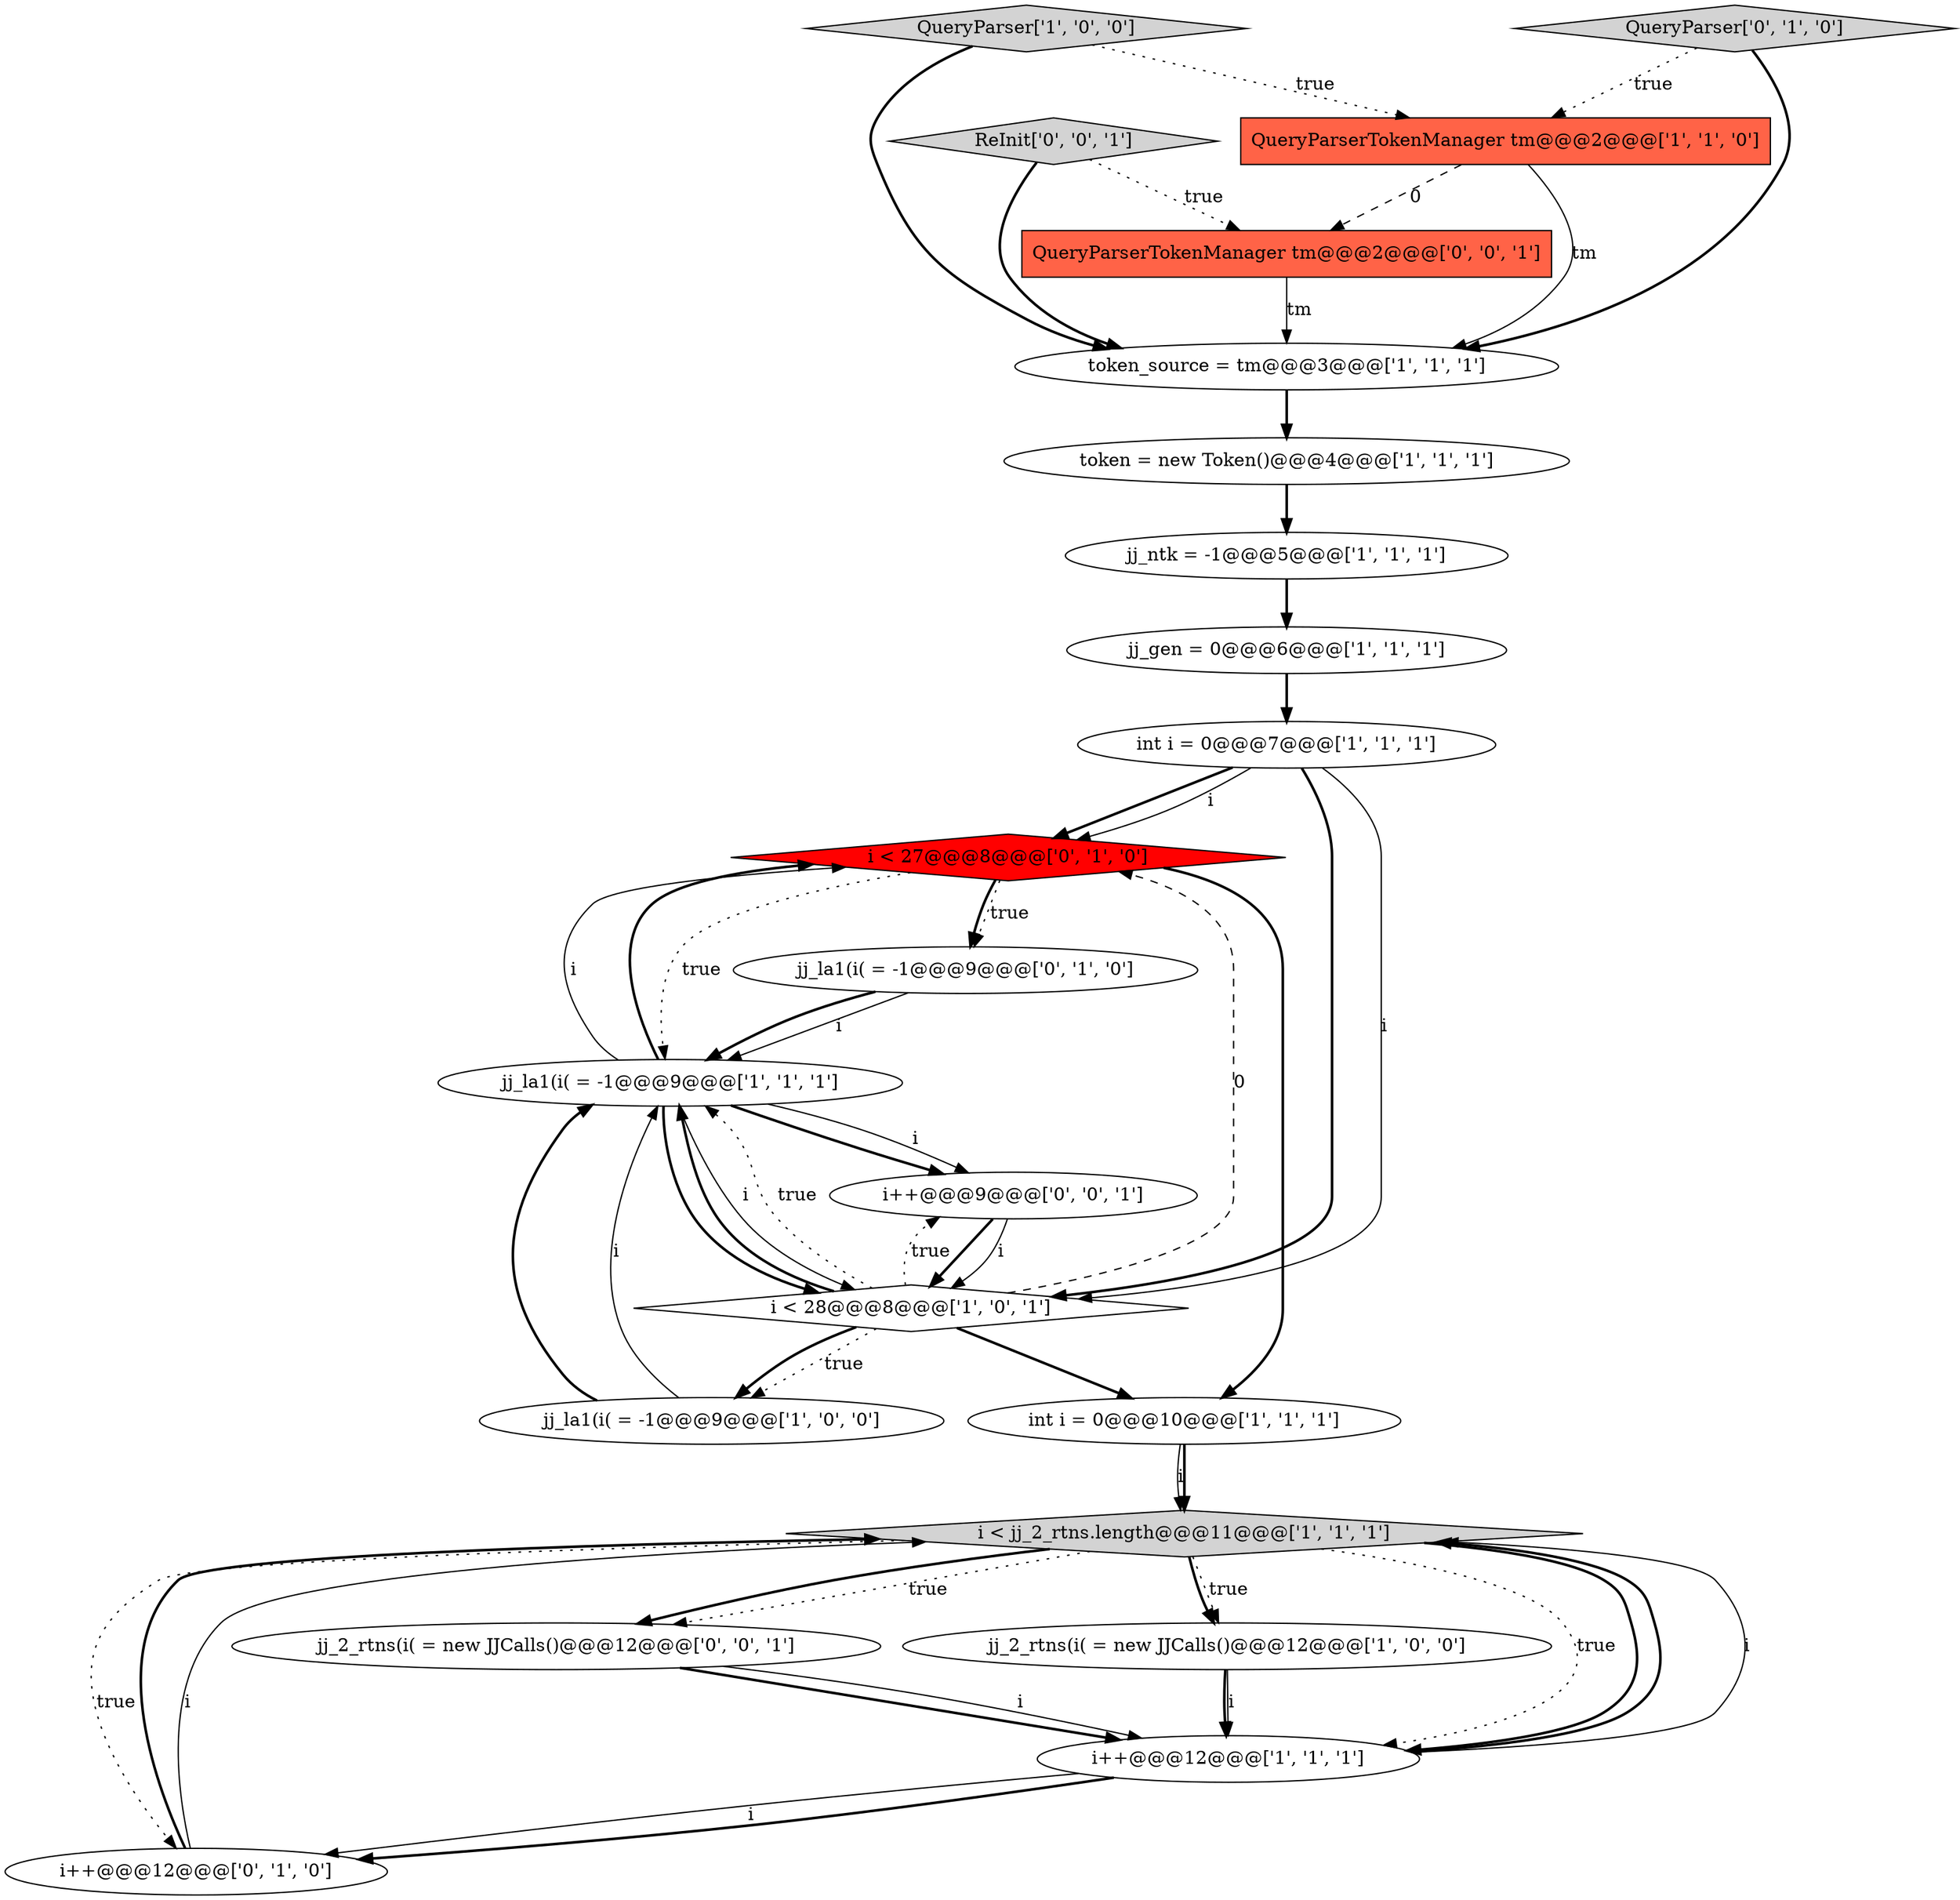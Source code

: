 digraph {
7 [style = filled, label = "token_source = tm@@@3@@@['1', '1', '1']", fillcolor = white, shape = ellipse image = "AAA0AAABBB1BBB"];
9 [style = filled, label = "int i = 0@@@10@@@['1', '1', '1']", fillcolor = white, shape = ellipse image = "AAA0AAABBB1BBB"];
16 [style = filled, label = "i++@@@12@@@['0', '1', '0']", fillcolor = white, shape = ellipse image = "AAA0AAABBB2BBB"];
21 [style = filled, label = "ReInit['0', '0', '1']", fillcolor = lightgray, shape = diamond image = "AAA0AAABBB3BBB"];
15 [style = filled, label = "i < 27@@@8@@@['0', '1', '0']", fillcolor = red, shape = diamond image = "AAA1AAABBB2BBB"];
3 [style = filled, label = "jj_la1(i( = -1@@@9@@@['1', '1', '1']", fillcolor = white, shape = ellipse image = "AAA0AAABBB1BBB"];
12 [style = filled, label = "jj_gen = 0@@@6@@@['1', '1', '1']", fillcolor = white, shape = ellipse image = "AAA0AAABBB1BBB"];
4 [style = filled, label = "jj_ntk = -1@@@5@@@['1', '1', '1']", fillcolor = white, shape = ellipse image = "AAA0AAABBB1BBB"];
2 [style = filled, label = "jj_la1(i( = -1@@@9@@@['1', '0', '0']", fillcolor = white, shape = ellipse image = "AAA0AAABBB1BBB"];
17 [style = filled, label = "jj_la1(i( = -1@@@9@@@['0', '1', '0']", fillcolor = white, shape = ellipse image = "AAA0AAABBB2BBB"];
13 [style = filled, label = "i++@@@12@@@['1', '1', '1']", fillcolor = white, shape = ellipse image = "AAA0AAABBB1BBB"];
11 [style = filled, label = "QueryParser['1', '0', '0']", fillcolor = lightgray, shape = diamond image = "AAA0AAABBB1BBB"];
10 [style = filled, label = "i < 28@@@8@@@['1', '0', '1']", fillcolor = white, shape = diamond image = "AAA0AAABBB1BBB"];
14 [style = filled, label = "QueryParser['0', '1', '0']", fillcolor = lightgray, shape = diamond image = "AAA0AAABBB2BBB"];
6 [style = filled, label = "jj_2_rtns(i( = new JJCalls()@@@12@@@['1', '0', '0']", fillcolor = white, shape = ellipse image = "AAA0AAABBB1BBB"];
19 [style = filled, label = "i++@@@9@@@['0', '0', '1']", fillcolor = white, shape = ellipse image = "AAA0AAABBB3BBB"];
18 [style = filled, label = "QueryParserTokenManager tm@@@2@@@['0', '0', '1']", fillcolor = tomato, shape = box image = "AAA0AAABBB3BBB"];
20 [style = filled, label = "jj_2_rtns(i( = new JJCalls()@@@12@@@['0', '0', '1']", fillcolor = white, shape = ellipse image = "AAA0AAABBB3BBB"];
1 [style = filled, label = "i < jj_2_rtns.length@@@11@@@['1', '1', '1']", fillcolor = lightgray, shape = diamond image = "AAA0AAABBB1BBB"];
5 [style = filled, label = "QueryParserTokenManager tm@@@2@@@['1', '1', '0']", fillcolor = tomato, shape = box image = "AAA0AAABBB1BBB"];
8 [style = filled, label = "int i = 0@@@7@@@['1', '1', '1']", fillcolor = white, shape = ellipse image = "AAA0AAABBB1BBB"];
0 [style = filled, label = "token = new Token()@@@4@@@['1', '1', '1']", fillcolor = white, shape = ellipse image = "AAA0AAABBB1BBB"];
10->15 [style = dashed, label="0"];
8->10 [style = bold, label=""];
5->7 [style = solid, label="tm"];
20->13 [style = bold, label=""];
8->15 [style = bold, label=""];
13->1 [style = solid, label="i"];
8->15 [style = solid, label="i"];
21->18 [style = dotted, label="true"];
19->10 [style = solid, label="i"];
3->19 [style = solid, label="i"];
2->3 [style = bold, label=""];
18->7 [style = solid, label="tm"];
1->20 [style = bold, label=""];
3->15 [style = solid, label="i"];
17->3 [style = solid, label="i"];
10->3 [style = bold, label=""];
19->10 [style = bold, label=""];
7->0 [style = bold, label=""];
3->15 [style = bold, label=""];
10->3 [style = dotted, label="true"];
11->5 [style = dotted, label="true"];
9->1 [style = solid, label="i"];
5->18 [style = dashed, label="0"];
6->13 [style = solid, label="i"];
1->13 [style = bold, label=""];
2->3 [style = solid, label="i"];
13->16 [style = bold, label=""];
13->1 [style = bold, label=""];
20->13 [style = solid, label="i"];
14->7 [style = bold, label=""];
15->17 [style = dotted, label="true"];
15->3 [style = dotted, label="true"];
1->13 [style = dotted, label="true"];
3->10 [style = solid, label="i"];
3->10 [style = bold, label=""];
15->17 [style = bold, label=""];
1->6 [style = bold, label=""];
14->5 [style = dotted, label="true"];
3->19 [style = bold, label=""];
16->1 [style = bold, label=""];
10->2 [style = dotted, label="true"];
0->4 [style = bold, label=""];
15->9 [style = bold, label=""];
16->1 [style = solid, label="i"];
12->8 [style = bold, label=""];
10->19 [style = dotted, label="true"];
6->13 [style = bold, label=""];
8->10 [style = solid, label="i"];
17->3 [style = bold, label=""];
4->12 [style = bold, label=""];
21->7 [style = bold, label=""];
1->6 [style = dotted, label="true"];
10->2 [style = bold, label=""];
10->9 [style = bold, label=""];
1->16 [style = dotted, label="true"];
9->1 [style = bold, label=""];
1->20 [style = dotted, label="true"];
11->7 [style = bold, label=""];
13->16 [style = solid, label="i"];
}
